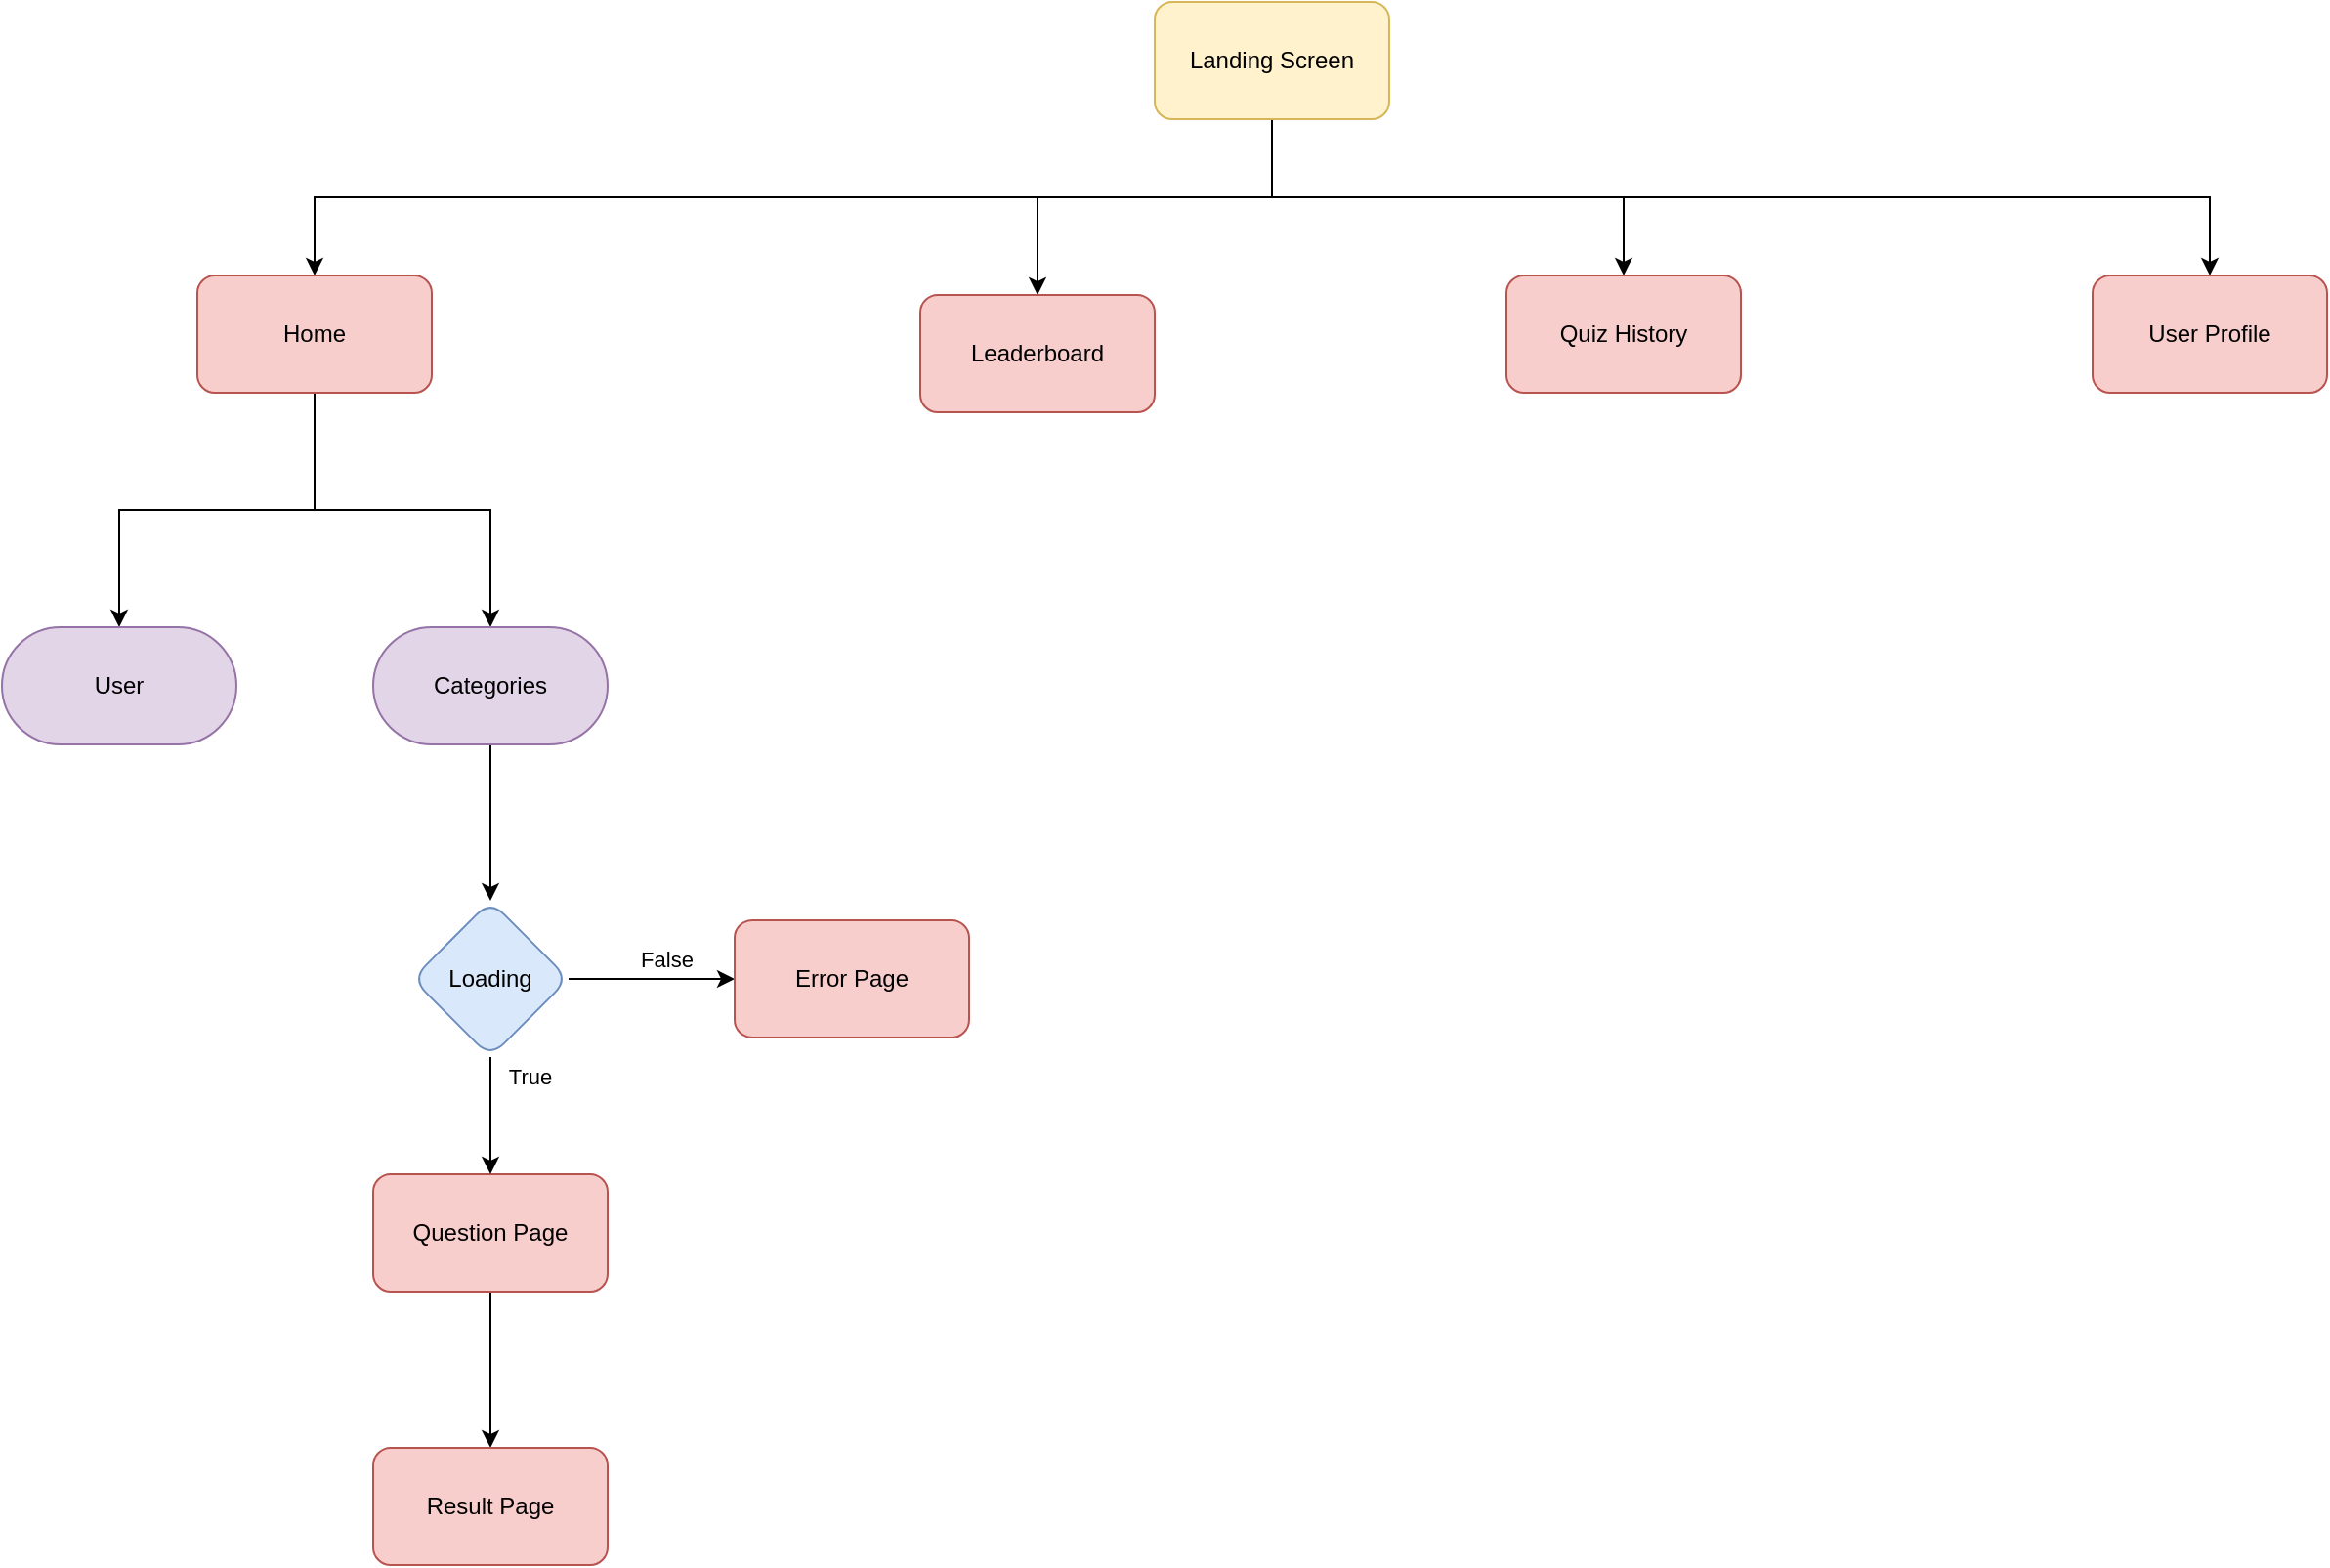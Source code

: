 <mxfile version="17.4.5" type="github">
  <diagram id="r85W_lFaW2qg85bilHJI" name="Page-1">
    <mxGraphModel dx="2299" dy="2038" grid="1" gridSize="10" guides="1" tooltips="1" connect="1" arrows="1" fold="1" page="1" pageScale="1" pageWidth="850" pageHeight="1100" math="0" shadow="0">
      <root>
        <mxCell id="0" />
        <mxCell id="1" parent="0" />
        <mxCell id="HrsS4rz3L-KnJRJTXIfa-3" value="" style="edgeStyle=elbowEdgeStyle;rounded=0;orthogonalLoop=1;jettySize=auto;html=1;elbow=vertical;" parent="1" source="HrsS4rz3L-KnJRJTXIfa-1" target="HrsS4rz3L-KnJRJTXIfa-2" edge="1">
          <mxGeometry relative="1" as="geometry" />
        </mxCell>
        <mxCell id="HrsS4rz3L-KnJRJTXIfa-6" value="" style="edgeStyle=elbowEdgeStyle;rounded=0;orthogonalLoop=1;jettySize=auto;html=1;elbow=vertical;" parent="1" source="HrsS4rz3L-KnJRJTXIfa-1" target="HrsS4rz3L-KnJRJTXIfa-5" edge="1">
          <mxGeometry relative="1" as="geometry" />
        </mxCell>
        <mxCell id="HrsS4rz3L-KnJRJTXIfa-8" value="" style="edgeStyle=elbowEdgeStyle;rounded=0;orthogonalLoop=1;jettySize=auto;html=1;elbow=vertical;" parent="1" source="HrsS4rz3L-KnJRJTXIfa-7" target="HrsS4rz3L-KnJRJTXIfa-1" edge="1">
          <mxGeometry relative="1" as="geometry" />
        </mxCell>
        <mxCell id="HrsS4rz3L-KnJRJTXIfa-1" value="Home" style="rounded=1;whiteSpace=wrap;html=1;fillColor=#f8cecc;strokeColor=#b85450;" parent="1" vertex="1">
          <mxGeometry x="-190" y="80" width="120" height="60" as="geometry" />
        </mxCell>
        <mxCell id="HrsS4rz3L-KnJRJTXIfa-2" value="User" style="rounded=1;whiteSpace=wrap;html=1;fontFamily=Helvetica;fontSize=12;arcSize=50;align=center;strokeColor=#9673a6;fillColor=#e1d5e7;" parent="1" vertex="1">
          <mxGeometry x="-290" y="260" width="120" height="60" as="geometry" />
        </mxCell>
        <mxCell id="HrsS4rz3L-KnJRJTXIfa-25" value="" style="edgeStyle=elbowEdgeStyle;shape=connector;rounded=0;orthogonalLoop=1;jettySize=auto;elbow=vertical;html=1;labelBackgroundColor=default;fontFamily=Helvetica;fontSize=11;fontColor=default;endArrow=classic;strokeColor=default;" parent="1" source="HrsS4rz3L-KnJRJTXIfa-5" target="HrsS4rz3L-KnJRJTXIfa-23" edge="1">
          <mxGeometry relative="1" as="geometry" />
        </mxCell>
        <mxCell id="HrsS4rz3L-KnJRJTXIfa-5" value="Categories" style="rounded=1;whiteSpace=wrap;html=1;fontFamily=Helvetica;fontSize=12;arcSize=50;align=center;strokeColor=#9673a6;fillColor=#e1d5e7;" parent="1" vertex="1">
          <mxGeometry x="-100" y="260" width="120" height="60" as="geometry" />
        </mxCell>
        <mxCell id="HrsS4rz3L-KnJRJTXIfa-10" value="" style="edgeStyle=elbowEdgeStyle;shape=connector;rounded=0;orthogonalLoop=1;jettySize=auto;elbow=vertical;html=1;labelBackgroundColor=default;fontFamily=Helvetica;fontSize=11;fontColor=default;endArrow=classic;strokeColor=default;" parent="1" source="HrsS4rz3L-KnJRJTXIfa-7" target="HrsS4rz3L-KnJRJTXIfa-9" edge="1">
          <mxGeometry relative="1" as="geometry">
            <Array as="points">
              <mxPoint x="240" y="40" />
            </Array>
          </mxGeometry>
        </mxCell>
        <mxCell id="HrsS4rz3L-KnJRJTXIfa-12" value="" style="edgeStyle=elbowEdgeStyle;shape=connector;rounded=0;orthogonalLoop=1;jettySize=auto;elbow=vertical;html=1;labelBackgroundColor=default;fontFamily=Helvetica;fontSize=11;fontColor=default;endArrow=classic;strokeColor=default;" parent="1" source="HrsS4rz3L-KnJRJTXIfa-7" target="HrsS4rz3L-KnJRJTXIfa-11" edge="1">
          <mxGeometry relative="1" as="geometry">
            <Array as="points">
              <mxPoint x="470" y="40" />
            </Array>
          </mxGeometry>
        </mxCell>
        <mxCell id="HrsS4rz3L-KnJRJTXIfa-14" value="" style="edgeStyle=elbowEdgeStyle;shape=connector;rounded=0;orthogonalLoop=1;jettySize=auto;elbow=vertical;html=1;labelBackgroundColor=default;fontFamily=Helvetica;fontSize=11;fontColor=default;endArrow=classic;strokeColor=default;" parent="1" source="HrsS4rz3L-KnJRJTXIfa-7" target="HrsS4rz3L-KnJRJTXIfa-13" edge="1">
          <mxGeometry relative="1" as="geometry" />
        </mxCell>
        <mxCell id="HrsS4rz3L-KnJRJTXIfa-7" value="Landing Screen" style="whiteSpace=wrap;html=1;rounded=1;fillColor=#fff2cc;strokeColor=#d6b656;" parent="1" vertex="1">
          <mxGeometry x="300" y="-60" width="120" height="60" as="geometry" />
        </mxCell>
        <mxCell id="HrsS4rz3L-KnJRJTXIfa-9" value="Leaderboard" style="whiteSpace=wrap;html=1;rounded=1;fillColor=#f8cecc;strokeColor=#b85450;" parent="1" vertex="1">
          <mxGeometry x="180" y="90" width="120" height="60" as="geometry" />
        </mxCell>
        <mxCell id="HrsS4rz3L-KnJRJTXIfa-11" value="Quiz History" style="whiteSpace=wrap;html=1;rounded=1;fillColor=#f8cecc;strokeColor=#b85450;" parent="1" vertex="1">
          <mxGeometry x="480" y="80" width="120" height="60" as="geometry" />
        </mxCell>
        <mxCell id="HrsS4rz3L-KnJRJTXIfa-13" value="User Profile" style="whiteSpace=wrap;html=1;rounded=1;fillColor=#f8cecc;strokeColor=#b85450;" parent="1" vertex="1">
          <mxGeometry x="780" y="80" width="120" height="60" as="geometry" />
        </mxCell>
        <mxCell id="HrsS4rz3L-KnJRJTXIfa-20" value="" style="edgeStyle=elbowEdgeStyle;shape=connector;rounded=0;orthogonalLoop=1;jettySize=auto;elbow=vertical;html=1;labelBackgroundColor=default;fontFamily=Helvetica;fontSize=11;fontColor=default;endArrow=classic;strokeColor=default;" parent="1" source="HrsS4rz3L-KnJRJTXIfa-17" target="HrsS4rz3L-KnJRJTXIfa-19" edge="1">
          <mxGeometry relative="1" as="geometry" />
        </mxCell>
        <mxCell id="HrsS4rz3L-KnJRJTXIfa-17" value="Question Page" style="whiteSpace=wrap;html=1;rounded=1;fillColor=#f8cecc;strokeColor=#b85450;" parent="1" vertex="1">
          <mxGeometry x="-100" y="540" width="120" height="60" as="geometry" />
        </mxCell>
        <mxCell id="HrsS4rz3L-KnJRJTXIfa-19" value="Result Page" style="whiteSpace=wrap;html=1;rounded=1;fillColor=#f8cecc;strokeColor=#b85450;" parent="1" vertex="1">
          <mxGeometry x="-100" y="680" width="120" height="60" as="geometry" />
        </mxCell>
        <mxCell id="HrsS4rz3L-KnJRJTXIfa-26" value="" style="edgeStyle=elbowEdgeStyle;shape=connector;rounded=0;orthogonalLoop=1;jettySize=auto;elbow=vertical;html=1;labelBackgroundColor=default;fontFamily=Helvetica;fontSize=11;fontColor=default;endArrow=classic;strokeColor=default;" parent="1" source="HrsS4rz3L-KnJRJTXIfa-23" target="HrsS4rz3L-KnJRJTXIfa-17" edge="1">
          <mxGeometry relative="1" as="geometry" />
        </mxCell>
        <mxCell id="HrsS4rz3L-KnJRJTXIfa-28" value="" style="edgeStyle=elbowEdgeStyle;shape=connector;rounded=0;orthogonalLoop=1;jettySize=auto;elbow=vertical;html=1;labelBackgroundColor=default;fontFamily=Helvetica;fontSize=11;fontColor=default;endArrow=classic;strokeColor=default;" parent="1" source="HrsS4rz3L-KnJRJTXIfa-23" target="HrsS4rz3L-KnJRJTXIfa-27" edge="1">
          <mxGeometry relative="1" as="geometry" />
        </mxCell>
        <mxCell id="HrsS4rz3L-KnJRJTXIfa-23" value="Loading" style="rhombus;whiteSpace=wrap;html=1;rounded=1;fillColor=#dae8fc;strokeColor=#6c8ebf;" parent="1" vertex="1">
          <mxGeometry x="-80" y="400" width="80" height="80" as="geometry" />
        </mxCell>
        <mxCell id="HrsS4rz3L-KnJRJTXIfa-27" value="Error Page" style="whiteSpace=wrap;html=1;rounded=1;fillColor=#f8cecc;strokeColor=#b85450;" parent="1" vertex="1">
          <mxGeometry x="85" y="410" width="120" height="60" as="geometry" />
        </mxCell>
        <mxCell id="HrsS4rz3L-KnJRJTXIfa-48" value="False" style="text;html=1;align=center;verticalAlign=middle;resizable=0;points=[];autosize=1;strokeColor=none;fillColor=none;fontSize=11;fontFamily=Helvetica;fontColor=default;" parent="1" vertex="1">
          <mxGeometry x="30" y="420" width="40" height="20" as="geometry" />
        </mxCell>
        <mxCell id="HrsS4rz3L-KnJRJTXIfa-50" value="True" style="text;html=1;align=center;verticalAlign=middle;resizable=0;points=[];autosize=1;strokeColor=none;fillColor=none;fontSize=11;fontFamily=Helvetica;fontColor=default;" parent="1" vertex="1">
          <mxGeometry x="-40" y="480" width="40" height="20" as="geometry" />
        </mxCell>
      </root>
    </mxGraphModel>
  </diagram>
</mxfile>

